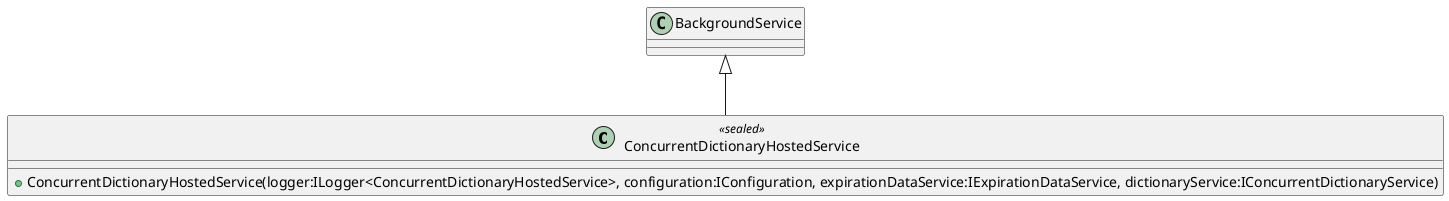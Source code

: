 @startuml
class ConcurrentDictionaryHostedService <<sealed>> {
    + ConcurrentDictionaryHostedService(logger:ILogger<ConcurrentDictionaryHostedService>, configuration:IConfiguration, expirationDataService:IExpirationDataService, dictionaryService:IConcurrentDictionaryService)
}
BackgroundService <|-- ConcurrentDictionaryHostedService
@enduml
